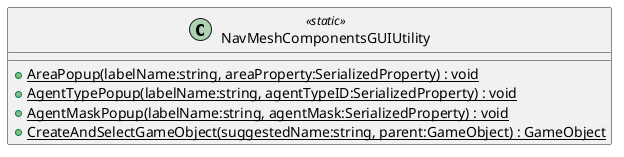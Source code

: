 @startuml
class NavMeshComponentsGUIUtility <<static>> {
    + {static} AreaPopup(labelName:string, areaProperty:SerializedProperty) : void
    + {static} AgentTypePopup(labelName:string, agentTypeID:SerializedProperty) : void
    + {static} AgentMaskPopup(labelName:string, agentMask:SerializedProperty) : void
    + {static} CreateAndSelectGameObject(suggestedName:string, parent:GameObject) : GameObject
}
@enduml
